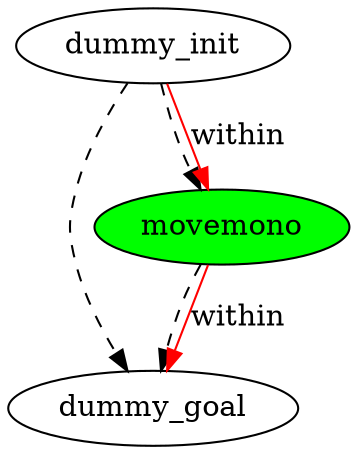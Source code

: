 digraph {
	"9a069295-3b8d-3447-0e61-065f171b1b80" [label=dummy_init fillcolor=white style=filled]
	"7a5d7c82-86c5-547c-051a-00393803dcee" [label=dummy_goal fillcolor=white style=filled]
	"55f3ad50-e2fb-b984-bab2-7bcea39c3bd5" [label=movemono fillcolor=green style=filled]
	"9a069295-3b8d-3447-0e61-065f171b1b80" -> "7a5d7c82-86c5-547c-051a-00393803dcee" [color=black style=dashed]
	"55f3ad50-e2fb-b984-bab2-7bcea39c3bd5" -> "7a5d7c82-86c5-547c-051a-00393803dcee" [color=black style=dashed]
	"9a069295-3b8d-3447-0e61-065f171b1b80" -> "55f3ad50-e2fb-b984-bab2-7bcea39c3bd5" [color=black style=dashed]
	"9a069295-3b8d-3447-0e61-065f171b1b80" -> "55f3ad50-e2fb-b984-bab2-7bcea39c3bd5" [label=within color=red]
	"55f3ad50-e2fb-b984-bab2-7bcea39c3bd5" -> "7a5d7c82-86c5-547c-051a-00393803dcee" [label=within color=red]
}

